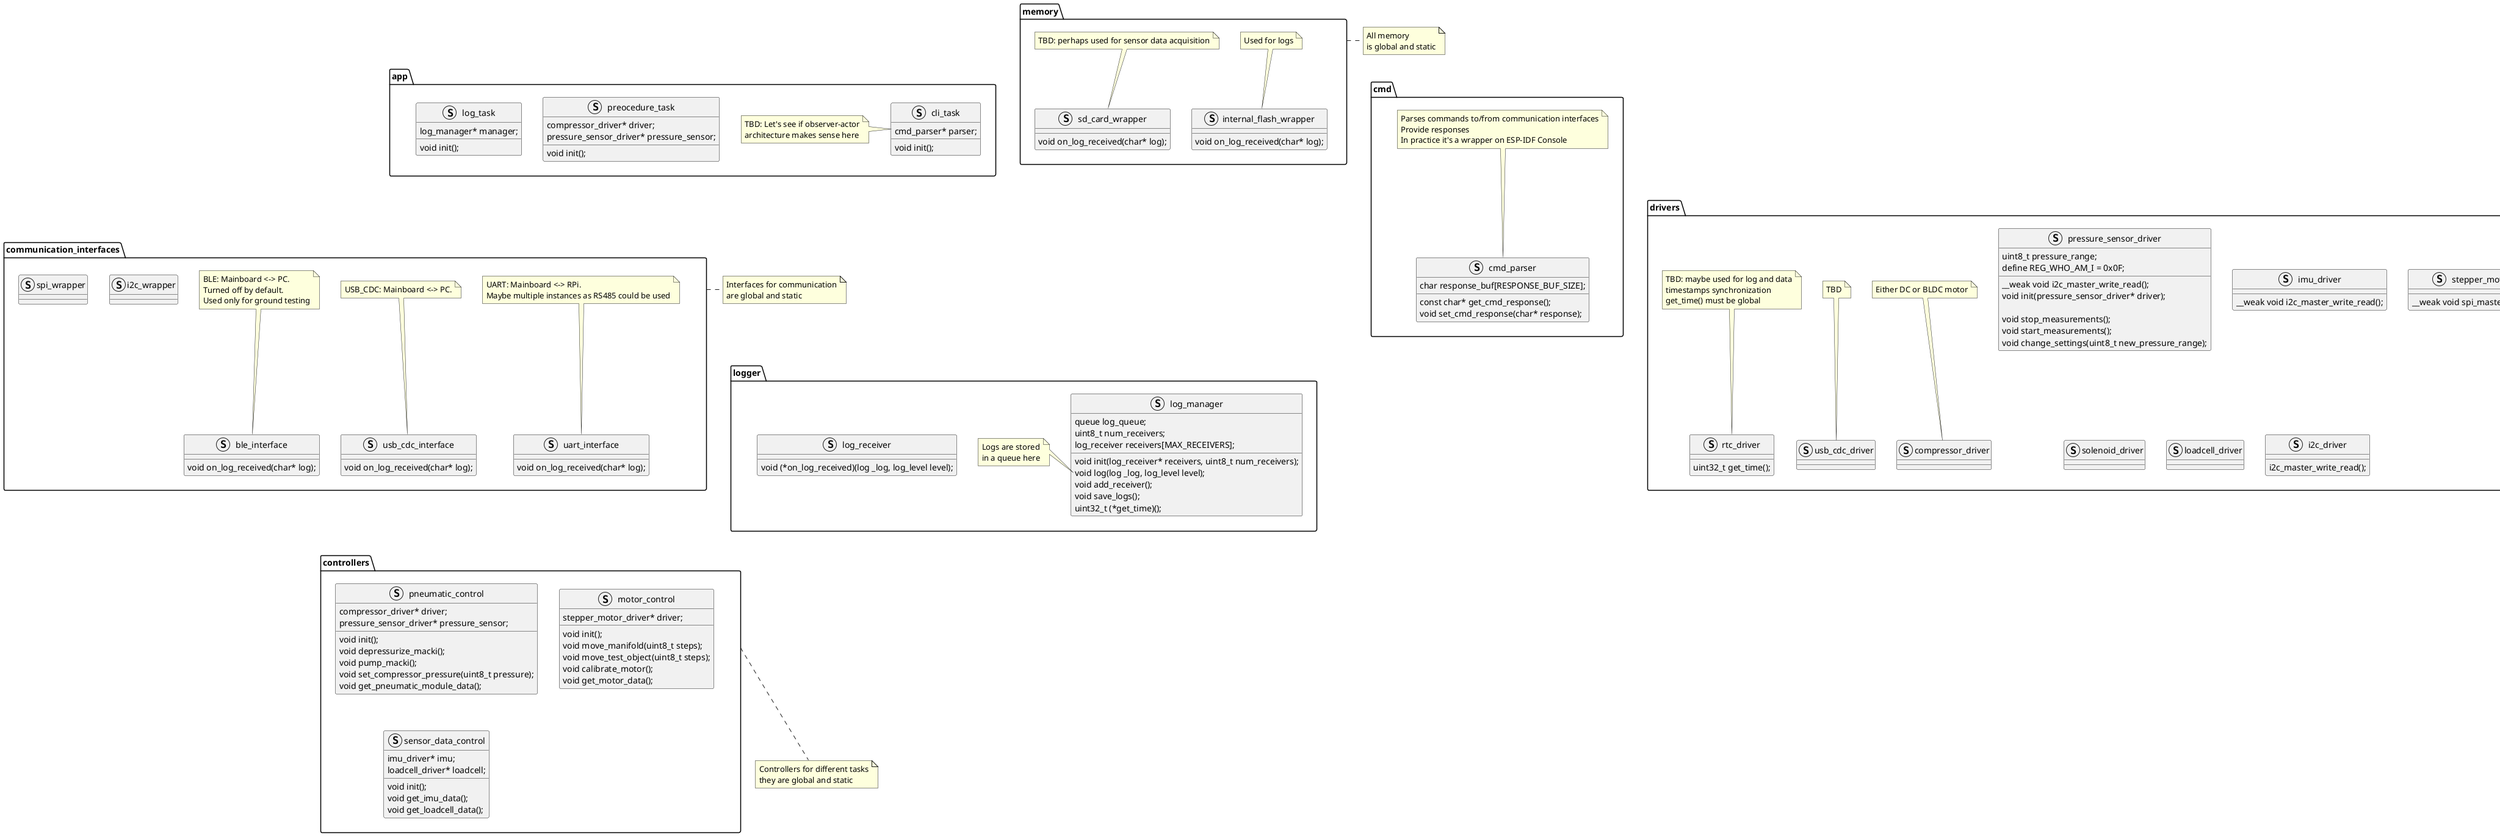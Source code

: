 @startuml Mainboard_architecture

package communication_interfaces{

    ' TODO: If uart for sure to RPi
    struct uart_interface {
        void on_log_received(char* log);
    }

    note top of uart_interface
        UART: Mainboard <-> RPi.
        Maybe multiple instances as RS485 could be used
    endnote

    struct usb_cdc_interface{
        void on_log_received(char* log);
    }

    note top of usb_cdc_interface
        USB_CDC: Mainboard <-> PC.
    endnote

    struct ble_interface{
        void on_log_received(char* log);
    }

    note top of ble_interface
        BLE: Mainboard <-> PC.
        Turned off by default.
        Used only for ground testing
    endnote

    struct i2c_wrapper{

    }

    struct spi_wrapper{

    }

}

note right of communication_interfaces
    Interfaces for communication
    are global and static
endnote



package drivers{

    struct pressure_sensor_driver{
        __weak void i2c_master_write_read();
        void init(pressure_sensor_driver* driver);

        void stop_measurements();
        void start_measurements();
        void change_settings(uint8_t new_pressure_range);
        uint8_t pressure_range;
        define REG_WHO_AM_I = 0x0F;
    }

    struct imu_driver{
        __weak void i2c_master_write_read();
    }

    struct stepper_motor_driver{
        __weak void spi_master_write_read();
    }

    struct solenoid_driver{

    }

    struct compressor_driver{

    }
    note top of compressor_driver
        Either DC or BLDC motor
    endnote

    struct loadcell_driver{

    }

    struct usb_cdc_driver{

    }
    note top of usb_cdc_driver
        TBD
    endnote

    struct i2c_driver{
        i2c_master_write_read();
    }

    struct rtc_driver{
        uint32_t get_time();
    }
    note top of rtc_driver
        TBD: maybe used for log and data
        timestamps synchronization
        get_time() must be global
    endnote

}

note bottom of drivers
    Drivers for peripherals
    to be used in the app.
    pressure_sensor_driver is the benchmark for now
endnote

package memory{
    struct internal_flash_wrapper{
        void on_log_received(char* log);
    }
    note top of internal_flash_wrapper
        Used for logs
    endnote

    struct sd_card_wrapper{
        void on_log_received(char* log);

    }
    note top of sd_card_wrapper
        TBD: perhaps used for sensor data acquisition
    endnote
}

note right of memory
    All memory
    is global and static
endnote

' CLI and CMD
package cmd{
    struct cmd_parser{
        const char* get_cmd_response();
        void set_cmd_response(char* response);
        char response_buf[RESPONSE_BUF_SIZE];
    }
    note top of cmd_parser
        Parses commands to/from communication interfaces
        Provide responses
        In practice it's a wrapper on ESP-IDF Console
    endnote
}

package logger{

    struct log_receiver{
        void (*on_log_received)(log _log, log_level level);
    }

    struct log_manager{
        void init(log_receiver* receivers, uint8_t num_receivers);
        void log(log _log, log_level level);
        void add_receiver();
        void save_logs();

        queue log_queue;
        uint8_t num_receivers;
        log_receiver receivers[MAX_RECEIVERS];
        uint32_t (*get_time)();
    }

    note left of log_manager::"log(log _log, log_level level)"
    Logs are stored
    in a queue here
    endnote
}

package controllers{
struct pneumatic_control
{
    compressor_driver* driver;
    pressure_sensor_driver* pressure_sensor;

    void init();
    void depressurize_macki();
    void pump_macki();
    void set_compressor_pressure(uint8_t pressure);
    void get_pneumatic_module_data();
}

struct motor_control{
    stepper_motor_driver* driver;

    void init();
    void move_manifold(uint8_t steps);
    void move_test_object(uint8_t steps);
    void calibrate_motor();
    void get_motor_data();
}

struct sensor_data_control{
    imu_driver* imu;
    loadcell_driver* loadcell;

    void init();
    void get_imu_data();
    void get_loadcell_data();
}

}
note bottom of controllers
Controllers for different tasks
they are global and static
endnote

package app{
struct preocedure_task{
    compressor_driver* driver;
    pressure_sensor_driver* pressure_sensor;

    void init();
}

struct cli_task{
    cmd_parser* parser;

    void init();
}

note left of cli_task
TBD: Let's see if observer-actor
architecture makes sense here
endnote

struct log_task{
    log_manager* manager;

    void init();
}

}

app -[hidden]d-> communication_interfaces
communication_interfaces -[hidden]d-> logger
app -[hidden]r-> cmd
cmd -[hidden]u-> memory
communication_interfaces -[hidden]l-> drivers
logger -[hidden]d-> controllers



@enduml

